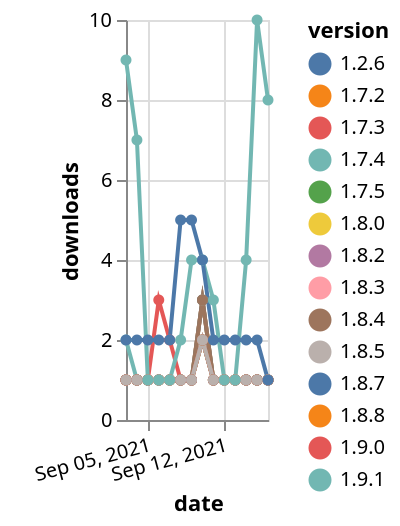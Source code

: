 {"$schema": "https://vega.github.io/schema/vega-lite/v5.json", "description": "A simple bar chart with embedded data.", "data": {"values": [{"date": "2021-09-03", "total": 331, "delta": 2, "version": "1.7.4"}, {"date": "2021-09-04", "total": 332, "delta": 1, "version": "1.7.4"}, {"date": "2021-09-05", "total": 333, "delta": 1, "version": "1.7.4"}, {"date": "2021-09-06", "total": 334, "delta": 1, "version": "1.7.4"}, {"date": "2021-09-07", "total": 335, "delta": 1, "version": "1.7.4"}, {"date": "2021-09-08", "total": 336, "delta": 1, "version": "1.7.4"}, {"date": "2021-09-09", "total": 337, "delta": 1, "version": "1.7.4"}, {"date": "2021-09-10", "total": 339, "delta": 2, "version": "1.7.4"}, {"date": "2021-09-11", "total": 340, "delta": 1, "version": "1.7.4"}, {"date": "2021-09-12", "total": 341, "delta": 1, "version": "1.7.4"}, {"date": "2021-09-13", "total": 342, "delta": 1, "version": "1.7.4"}, {"date": "2021-09-14", "total": 343, "delta": 1, "version": "1.7.4"}, {"date": "2021-09-15", "total": 344, "delta": 1, "version": "1.7.4"}, {"date": "2021-09-16", "total": 345, "delta": 1, "version": "1.7.4"}, {"date": "2021-09-03", "total": 608, "delta": 1, "version": "1.7.3"}, {"date": "2021-09-04", "total": 609, "delta": 1, "version": "1.7.3"}, {"date": "2021-09-05", "total": 610, "delta": 1, "version": "1.7.3"}, {"date": "2021-09-06", "total": 611, "delta": 1, "version": "1.7.3"}, {"date": "2021-09-07", "total": 612, "delta": 1, "version": "1.7.3"}, {"date": "2021-09-08", "total": 613, "delta": 1, "version": "1.7.3"}, {"date": "2021-09-09", "total": 614, "delta": 1, "version": "1.7.3"}, {"date": "2021-09-10", "total": 617, "delta": 3, "version": "1.7.3"}, {"date": "2021-09-11", "total": 618, "delta": 1, "version": "1.7.3"}, {"date": "2021-09-12", "total": 619, "delta": 1, "version": "1.7.3"}, {"date": "2021-09-13", "total": 620, "delta": 1, "version": "1.7.3"}, {"date": "2021-09-14", "total": 621, "delta": 1, "version": "1.7.3"}, {"date": "2021-09-15", "total": 622, "delta": 1, "version": "1.7.3"}, {"date": "2021-09-16", "total": 623, "delta": 1, "version": "1.7.3"}, {"date": "2021-09-03", "total": 144, "delta": 1, "version": "1.8.8"}, {"date": "2021-09-04", "total": 145, "delta": 1, "version": "1.8.8"}, {"date": "2021-09-05", "total": 146, "delta": 1, "version": "1.8.8"}, {"date": "2021-09-06", "total": 147, "delta": 1, "version": "1.8.8"}, {"date": "2021-09-07", "total": 148, "delta": 1, "version": "1.8.8"}, {"date": "2021-09-08", "total": 149, "delta": 1, "version": "1.8.8"}, {"date": "2021-09-09", "total": 150, "delta": 1, "version": "1.8.8"}, {"date": "2021-09-10", "total": 152, "delta": 2, "version": "1.8.8"}, {"date": "2021-09-11", "total": 153, "delta": 1, "version": "1.8.8"}, {"date": "2021-09-12", "total": 154, "delta": 1, "version": "1.8.8"}, {"date": "2021-09-13", "total": 155, "delta": 1, "version": "1.8.8"}, {"date": "2021-09-14", "total": 156, "delta": 1, "version": "1.8.8"}, {"date": "2021-09-15", "total": 157, "delta": 1, "version": "1.8.8"}, {"date": "2021-09-16", "total": 158, "delta": 1, "version": "1.8.8"}, {"date": "2021-09-03", "total": 251, "delta": 1, "version": "1.8.0"}, {"date": "2021-09-04", "total": 252, "delta": 1, "version": "1.8.0"}, {"date": "2021-09-05", "total": 253, "delta": 1, "version": "1.8.0"}, {"date": "2021-09-06", "total": 254, "delta": 1, "version": "1.8.0"}, {"date": "2021-09-07", "total": 255, "delta": 1, "version": "1.8.0"}, {"date": "2021-09-08", "total": 256, "delta": 1, "version": "1.8.0"}, {"date": "2021-09-09", "total": 257, "delta": 1, "version": "1.8.0"}, {"date": "2021-09-10", "total": 260, "delta": 3, "version": "1.8.0"}, {"date": "2021-09-11", "total": 261, "delta": 1, "version": "1.8.0"}, {"date": "2021-09-12", "total": 262, "delta": 1, "version": "1.8.0"}, {"date": "2021-09-13", "total": 263, "delta": 1, "version": "1.8.0"}, {"date": "2021-09-14", "total": 264, "delta": 1, "version": "1.8.0"}, {"date": "2021-09-15", "total": 265, "delta": 1, "version": "1.8.0"}, {"date": "2021-09-16", "total": 266, "delta": 1, "version": "1.8.0"}, {"date": "2021-09-03", "total": 179, "delta": 1, "version": "1.8.3"}, {"date": "2021-09-04", "total": 180, "delta": 1, "version": "1.8.3"}, {"date": "2021-09-05", "total": 181, "delta": 1, "version": "1.8.3"}, {"date": "2021-09-06", "total": 182, "delta": 1, "version": "1.8.3"}, {"date": "2021-09-07", "total": 183, "delta": 1, "version": "1.8.3"}, {"date": "2021-09-08", "total": 184, "delta": 1, "version": "1.8.3"}, {"date": "2021-09-09", "total": 185, "delta": 1, "version": "1.8.3"}, {"date": "2021-09-10", "total": 187, "delta": 2, "version": "1.8.3"}, {"date": "2021-09-11", "total": 188, "delta": 1, "version": "1.8.3"}, {"date": "2021-09-12", "total": 189, "delta": 1, "version": "1.8.3"}, {"date": "2021-09-13", "total": 190, "delta": 1, "version": "1.8.3"}, {"date": "2021-09-14", "total": 191, "delta": 1, "version": "1.8.3"}, {"date": "2021-09-15", "total": 192, "delta": 1, "version": "1.8.3"}, {"date": "2021-09-16", "total": 193, "delta": 1, "version": "1.8.3"}, {"date": "2021-09-03", "total": 327, "delta": 1, "version": "1.9.0"}, {"date": "2021-09-04", "total": 328, "delta": 1, "version": "1.9.0"}, {"date": "2021-09-05", "total": 329, "delta": 1, "version": "1.9.0"}, {"date": "2021-09-06", "total": 332, "delta": 3, "version": "1.9.0"}, {"date": "2021-09-07", "total": 334, "delta": 2, "version": "1.9.0"}, {"date": "2021-09-08", "total": 335, "delta": 1, "version": "1.9.0"}, {"date": "2021-09-09", "total": 336, "delta": 1, "version": "1.9.0"}, {"date": "2021-09-10", "total": 338, "delta": 2, "version": "1.9.0"}, {"date": "2021-09-11", "total": 339, "delta": 1, "version": "1.9.0"}, {"date": "2021-09-12", "total": 340, "delta": 1, "version": "1.9.0"}, {"date": "2021-09-13", "total": 341, "delta": 1, "version": "1.9.0"}, {"date": "2021-09-14", "total": 342, "delta": 1, "version": "1.9.0"}, {"date": "2021-09-15", "total": 343, "delta": 1, "version": "1.9.0"}, {"date": "2021-09-16", "total": 344, "delta": 1, "version": "1.9.0"}, {"date": "2021-09-03", "total": 231, "delta": 1, "version": "1.7.5"}, {"date": "2021-09-04", "total": 232, "delta": 1, "version": "1.7.5"}, {"date": "2021-09-05", "total": 233, "delta": 1, "version": "1.7.5"}, {"date": "2021-09-06", "total": 234, "delta": 1, "version": "1.7.5"}, {"date": "2021-09-07", "total": 235, "delta": 1, "version": "1.7.5"}, {"date": "2021-09-08", "total": 236, "delta": 1, "version": "1.7.5"}, {"date": "2021-09-09", "total": 237, "delta": 1, "version": "1.7.5"}, {"date": "2021-09-10", "total": 239, "delta": 2, "version": "1.7.5"}, {"date": "2021-09-11", "total": 240, "delta": 1, "version": "1.7.5"}, {"date": "2021-09-12", "total": 241, "delta": 1, "version": "1.7.5"}, {"date": "2021-09-13", "total": 242, "delta": 1, "version": "1.7.5"}, {"date": "2021-09-14", "total": 243, "delta": 1, "version": "1.7.5"}, {"date": "2021-09-15", "total": 244, "delta": 1, "version": "1.7.5"}, {"date": "2021-09-16", "total": 245, "delta": 1, "version": "1.7.5"}, {"date": "2021-09-03", "total": 260, "delta": 1, "version": "1.8.7"}, {"date": "2021-09-04", "total": 261, "delta": 1, "version": "1.8.7"}, {"date": "2021-09-05", "total": 262, "delta": 1, "version": "1.8.7"}, {"date": "2021-09-06", "total": 263, "delta": 1, "version": "1.8.7"}, {"date": "2021-09-07", "total": 264, "delta": 1, "version": "1.8.7"}, {"date": "2021-09-08", "total": 265, "delta": 1, "version": "1.8.7"}, {"date": "2021-09-09", "total": 266, "delta": 1, "version": "1.8.7"}, {"date": "2021-09-10", "total": 269, "delta": 3, "version": "1.8.7"}, {"date": "2021-09-11", "total": 270, "delta": 1, "version": "1.8.7"}, {"date": "2021-09-12", "total": 271, "delta": 1, "version": "1.8.7"}, {"date": "2021-09-13", "total": 272, "delta": 1, "version": "1.8.7"}, {"date": "2021-09-14", "total": 273, "delta": 1, "version": "1.8.7"}, {"date": "2021-09-15", "total": 274, "delta": 1, "version": "1.8.7"}, {"date": "2021-09-16", "total": 275, "delta": 1, "version": "1.8.7"}, {"date": "2021-09-03", "total": 284, "delta": 1, "version": "1.8.4"}, {"date": "2021-09-04", "total": 285, "delta": 1, "version": "1.8.4"}, {"date": "2021-09-05", "total": 286, "delta": 1, "version": "1.8.4"}, {"date": "2021-09-06", "total": 287, "delta": 1, "version": "1.8.4"}, {"date": "2021-09-07", "total": 288, "delta": 1, "version": "1.8.4"}, {"date": "2021-09-08", "total": 289, "delta": 1, "version": "1.8.4"}, {"date": "2021-09-09", "total": 290, "delta": 1, "version": "1.8.4"}, {"date": "2021-09-10", "total": 293, "delta": 3, "version": "1.8.4"}, {"date": "2021-09-11", "total": 294, "delta": 1, "version": "1.8.4"}, {"date": "2021-09-12", "total": 295, "delta": 1, "version": "1.8.4"}, {"date": "2021-09-13", "total": 296, "delta": 1, "version": "1.8.4"}, {"date": "2021-09-14", "total": 297, "delta": 1, "version": "1.8.4"}, {"date": "2021-09-15", "total": 298, "delta": 1, "version": "1.8.4"}, {"date": "2021-09-16", "total": 299, "delta": 1, "version": "1.8.4"}, {"date": "2021-09-03", "total": 232, "delta": 1, "version": "1.7.2"}, {"date": "2021-09-04", "total": 233, "delta": 1, "version": "1.7.2"}, {"date": "2021-09-05", "total": 234, "delta": 1, "version": "1.7.2"}, {"date": "2021-09-06", "total": 235, "delta": 1, "version": "1.7.2"}, {"date": "2021-09-07", "total": 236, "delta": 1, "version": "1.7.2"}, {"date": "2021-09-08", "total": 237, "delta": 1, "version": "1.7.2"}, {"date": "2021-09-09", "total": 238, "delta": 1, "version": "1.7.2"}, {"date": "2021-09-10", "total": 240, "delta": 2, "version": "1.7.2"}, {"date": "2021-09-11", "total": 241, "delta": 1, "version": "1.7.2"}, {"date": "2021-09-12", "total": 242, "delta": 1, "version": "1.7.2"}, {"date": "2021-09-13", "total": 243, "delta": 1, "version": "1.7.2"}, {"date": "2021-09-14", "total": 244, "delta": 1, "version": "1.7.2"}, {"date": "2021-09-15", "total": 245, "delta": 1, "version": "1.7.2"}, {"date": "2021-09-16", "total": 246, "delta": 1, "version": "1.7.2"}, {"date": "2021-09-03", "total": 164, "delta": 1, "version": "1.8.2"}, {"date": "2021-09-04", "total": 165, "delta": 1, "version": "1.8.2"}, {"date": "2021-09-05", "total": 166, "delta": 1, "version": "1.8.2"}, {"date": "2021-09-06", "total": 167, "delta": 1, "version": "1.8.2"}, {"date": "2021-09-07", "total": 168, "delta": 1, "version": "1.8.2"}, {"date": "2021-09-08", "total": 169, "delta": 1, "version": "1.8.2"}, {"date": "2021-09-09", "total": 170, "delta": 1, "version": "1.8.2"}, {"date": "2021-09-10", "total": 172, "delta": 2, "version": "1.8.2"}, {"date": "2021-09-11", "total": 173, "delta": 1, "version": "1.8.2"}, {"date": "2021-09-12", "total": 174, "delta": 1, "version": "1.8.2"}, {"date": "2021-09-13", "total": 175, "delta": 1, "version": "1.8.2"}, {"date": "2021-09-14", "total": 176, "delta": 1, "version": "1.8.2"}, {"date": "2021-09-15", "total": 177, "delta": 1, "version": "1.8.2"}, {"date": "2021-09-16", "total": 178, "delta": 1, "version": "1.8.2"}, {"date": "2021-09-03", "total": 246, "delta": 1, "version": "1.8.5"}, {"date": "2021-09-04", "total": 247, "delta": 1, "version": "1.8.5"}, {"date": "2021-09-05", "total": 248, "delta": 1, "version": "1.8.5"}, {"date": "2021-09-06", "total": 249, "delta": 1, "version": "1.8.5"}, {"date": "2021-09-07", "total": 250, "delta": 1, "version": "1.8.5"}, {"date": "2021-09-08", "total": 251, "delta": 1, "version": "1.8.5"}, {"date": "2021-09-09", "total": 252, "delta": 1, "version": "1.8.5"}, {"date": "2021-09-10", "total": 254, "delta": 2, "version": "1.8.5"}, {"date": "2021-09-11", "total": 255, "delta": 1, "version": "1.8.5"}, {"date": "2021-09-12", "total": 256, "delta": 1, "version": "1.8.5"}, {"date": "2021-09-13", "total": 257, "delta": 1, "version": "1.8.5"}, {"date": "2021-09-14", "total": 258, "delta": 1, "version": "1.8.5"}, {"date": "2021-09-15", "total": 259, "delta": 1, "version": "1.8.5"}, {"date": "2021-09-16", "total": 260, "delta": 1, "version": "1.8.5"}, {"date": "2021-09-03", "total": 391, "delta": 9, "version": "1.9.1"}, {"date": "2021-09-04", "total": 398, "delta": 7, "version": "1.9.1"}, {"date": "2021-09-05", "total": 399, "delta": 1, "version": "1.9.1"}, {"date": "2021-09-06", "total": 400, "delta": 1, "version": "1.9.1"}, {"date": "2021-09-07", "total": 401, "delta": 1, "version": "1.9.1"}, {"date": "2021-09-08", "total": 403, "delta": 2, "version": "1.9.1"}, {"date": "2021-09-09", "total": 407, "delta": 4, "version": "1.9.1"}, {"date": "2021-09-10", "total": 411, "delta": 4, "version": "1.9.1"}, {"date": "2021-09-11", "total": 414, "delta": 3, "version": "1.9.1"}, {"date": "2021-09-12", "total": 415, "delta": 1, "version": "1.9.1"}, {"date": "2021-09-13", "total": 416, "delta": 1, "version": "1.9.1"}, {"date": "2021-09-14", "total": 420, "delta": 4, "version": "1.9.1"}, {"date": "2021-09-15", "total": 430, "delta": 10, "version": "1.9.1"}, {"date": "2021-09-16", "total": 438, "delta": 8, "version": "1.9.1"}, {"date": "2021-09-03", "total": 2925, "delta": 2, "version": "1.2.6"}, {"date": "2021-09-04", "total": 2927, "delta": 2, "version": "1.2.6"}, {"date": "2021-09-05", "total": 2929, "delta": 2, "version": "1.2.6"}, {"date": "2021-09-06", "total": 2931, "delta": 2, "version": "1.2.6"}, {"date": "2021-09-07", "total": 2933, "delta": 2, "version": "1.2.6"}, {"date": "2021-09-08", "total": 2938, "delta": 5, "version": "1.2.6"}, {"date": "2021-09-09", "total": 2943, "delta": 5, "version": "1.2.6"}, {"date": "2021-09-10", "total": 2947, "delta": 4, "version": "1.2.6"}, {"date": "2021-09-11", "total": 2949, "delta": 2, "version": "1.2.6"}, {"date": "2021-09-12", "total": 2951, "delta": 2, "version": "1.2.6"}, {"date": "2021-09-13", "total": 2953, "delta": 2, "version": "1.2.6"}, {"date": "2021-09-14", "total": 2955, "delta": 2, "version": "1.2.6"}, {"date": "2021-09-15", "total": 2957, "delta": 2, "version": "1.2.6"}, {"date": "2021-09-16", "total": 2958, "delta": 1, "version": "1.2.6"}]}, "width": "container", "mark": {"type": "line", "point": {"filled": true}}, "encoding": {"x": {"field": "date", "type": "temporal", "timeUnit": "yearmonthdate", "title": "date", "axis": {"labelAngle": -15}}, "y": {"field": "delta", "type": "quantitative", "title": "downloads"}, "color": {"field": "version", "type": "nominal"}, "tooltip": {"field": "delta"}}}